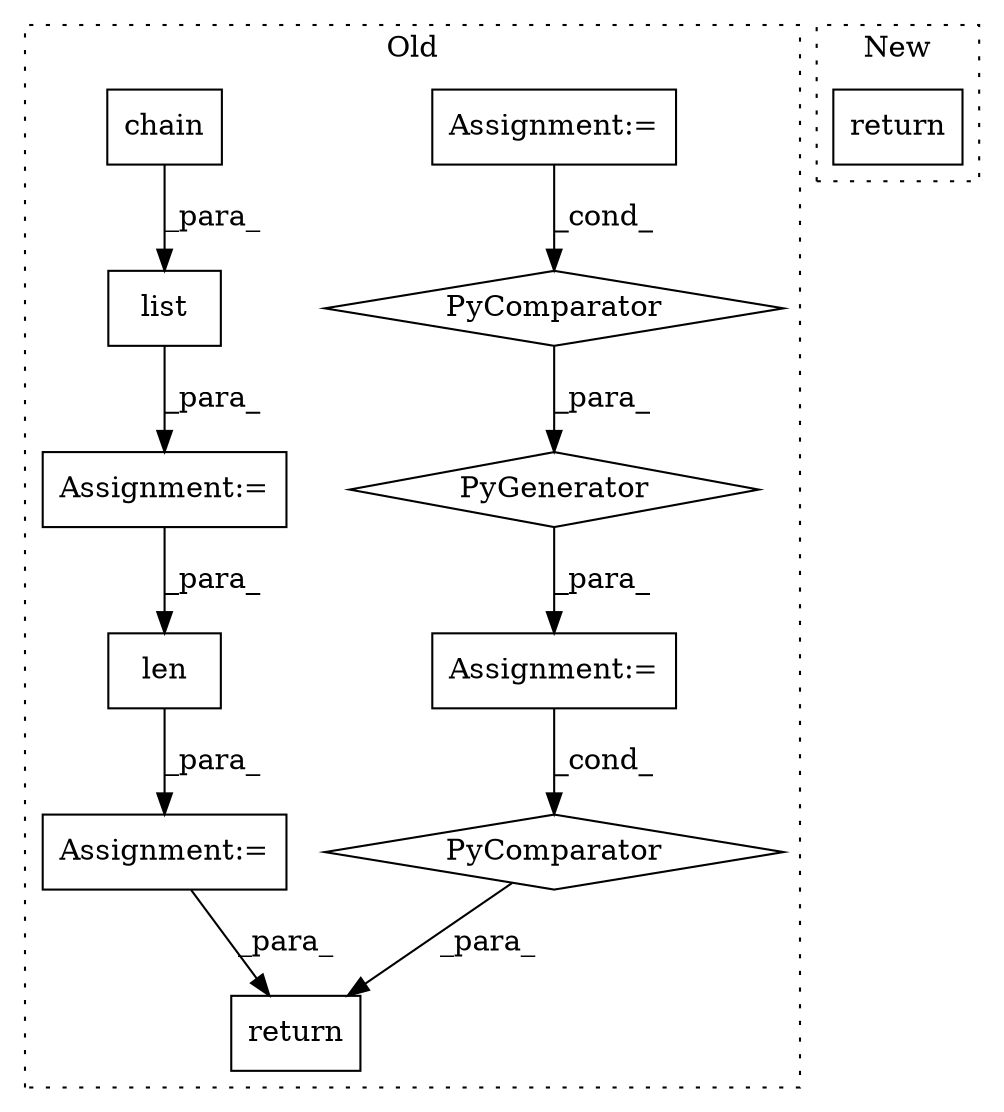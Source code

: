digraph G {
subgraph cluster0 {
1 [label="list" a="32" s="8538,8569" l="5,1" shape="box"];
3 [label="return" a="41" s="8695" l="12" shape="box"];
4 [label="Assignment:=" a="7" s="8240" l="10" shape="box"];
5 [label="Assignment:=" a="7" s="8668" l="1" shape="box"];
6 [label="Assignment:=" a="7" s="8326" l="32" shape="box"];
7 [label="Assignment:=" a="7" s="8537" l="1" shape="box"];
8 [label="PyComparator" a="113" s="8326" l="32" shape="diamond"];
9 [label="len" a="32" s="8642,8652" l="4,1" shape="box"];
10 [label="chain" a="32" s="8553,8568" l="6,1" shape="box"];
11 [label="PyGenerator" a="107" s="8250" l="114" shape="diamond"];
12 [label="PyComparator" a="113" s="8482" l="41" shape="diamond"];
label = "Old";
style="dotted";
}
subgraph cluster1 {
2 [label="return" a="41" s="7687" l="7" shape="box"];
label = "New";
style="dotted";
}
1 -> 7 [label="_para_"];
4 -> 12 [label="_cond_"];
5 -> 3 [label="_para_"];
6 -> 8 [label="_cond_"];
7 -> 9 [label="_para_"];
8 -> 11 [label="_para_"];
9 -> 5 [label="_para_"];
10 -> 1 [label="_para_"];
11 -> 4 [label="_para_"];
12 -> 3 [label="_para_"];
}